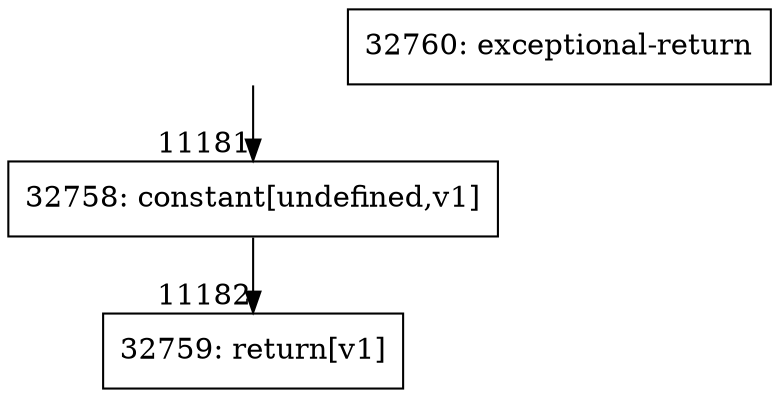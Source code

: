 digraph {
rankdir="TD"
BB_entry828[shape=none,label=""];
BB_entry828 -> BB11181 [tailport=s, headport=n, headlabel="    11181"]
BB11181 [shape=record label="{32758: constant[undefined,v1]}" ] 
BB11181 -> BB11182 [tailport=s, headport=n, headlabel="      11182"]
BB11182 [shape=record label="{32759: return[v1]}" ] 
BB11183 [shape=record label="{32760: exceptional-return}" ] 
//#$~ 15651
}
